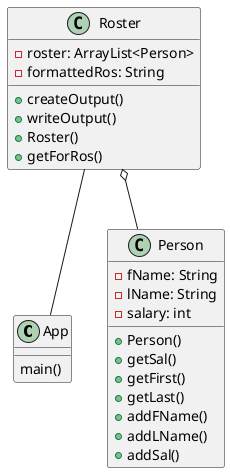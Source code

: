 @startuml
class App{
    main()
}

class Roster{
    -roster: ArrayList<Person>
    -formattedRos: String

    +createOutput()
    +writeOutput()
    +Roster()
    +getForRos()
}

class Person{
    -fName: String
    -lName: String
    -salary: int

    +Person()
    +getSal()
    +getFirst()
    +getLast()
    +addFName()
    +addLName()
    +addSal()
}
Roster o-- Person
Roster -- App
@enduml